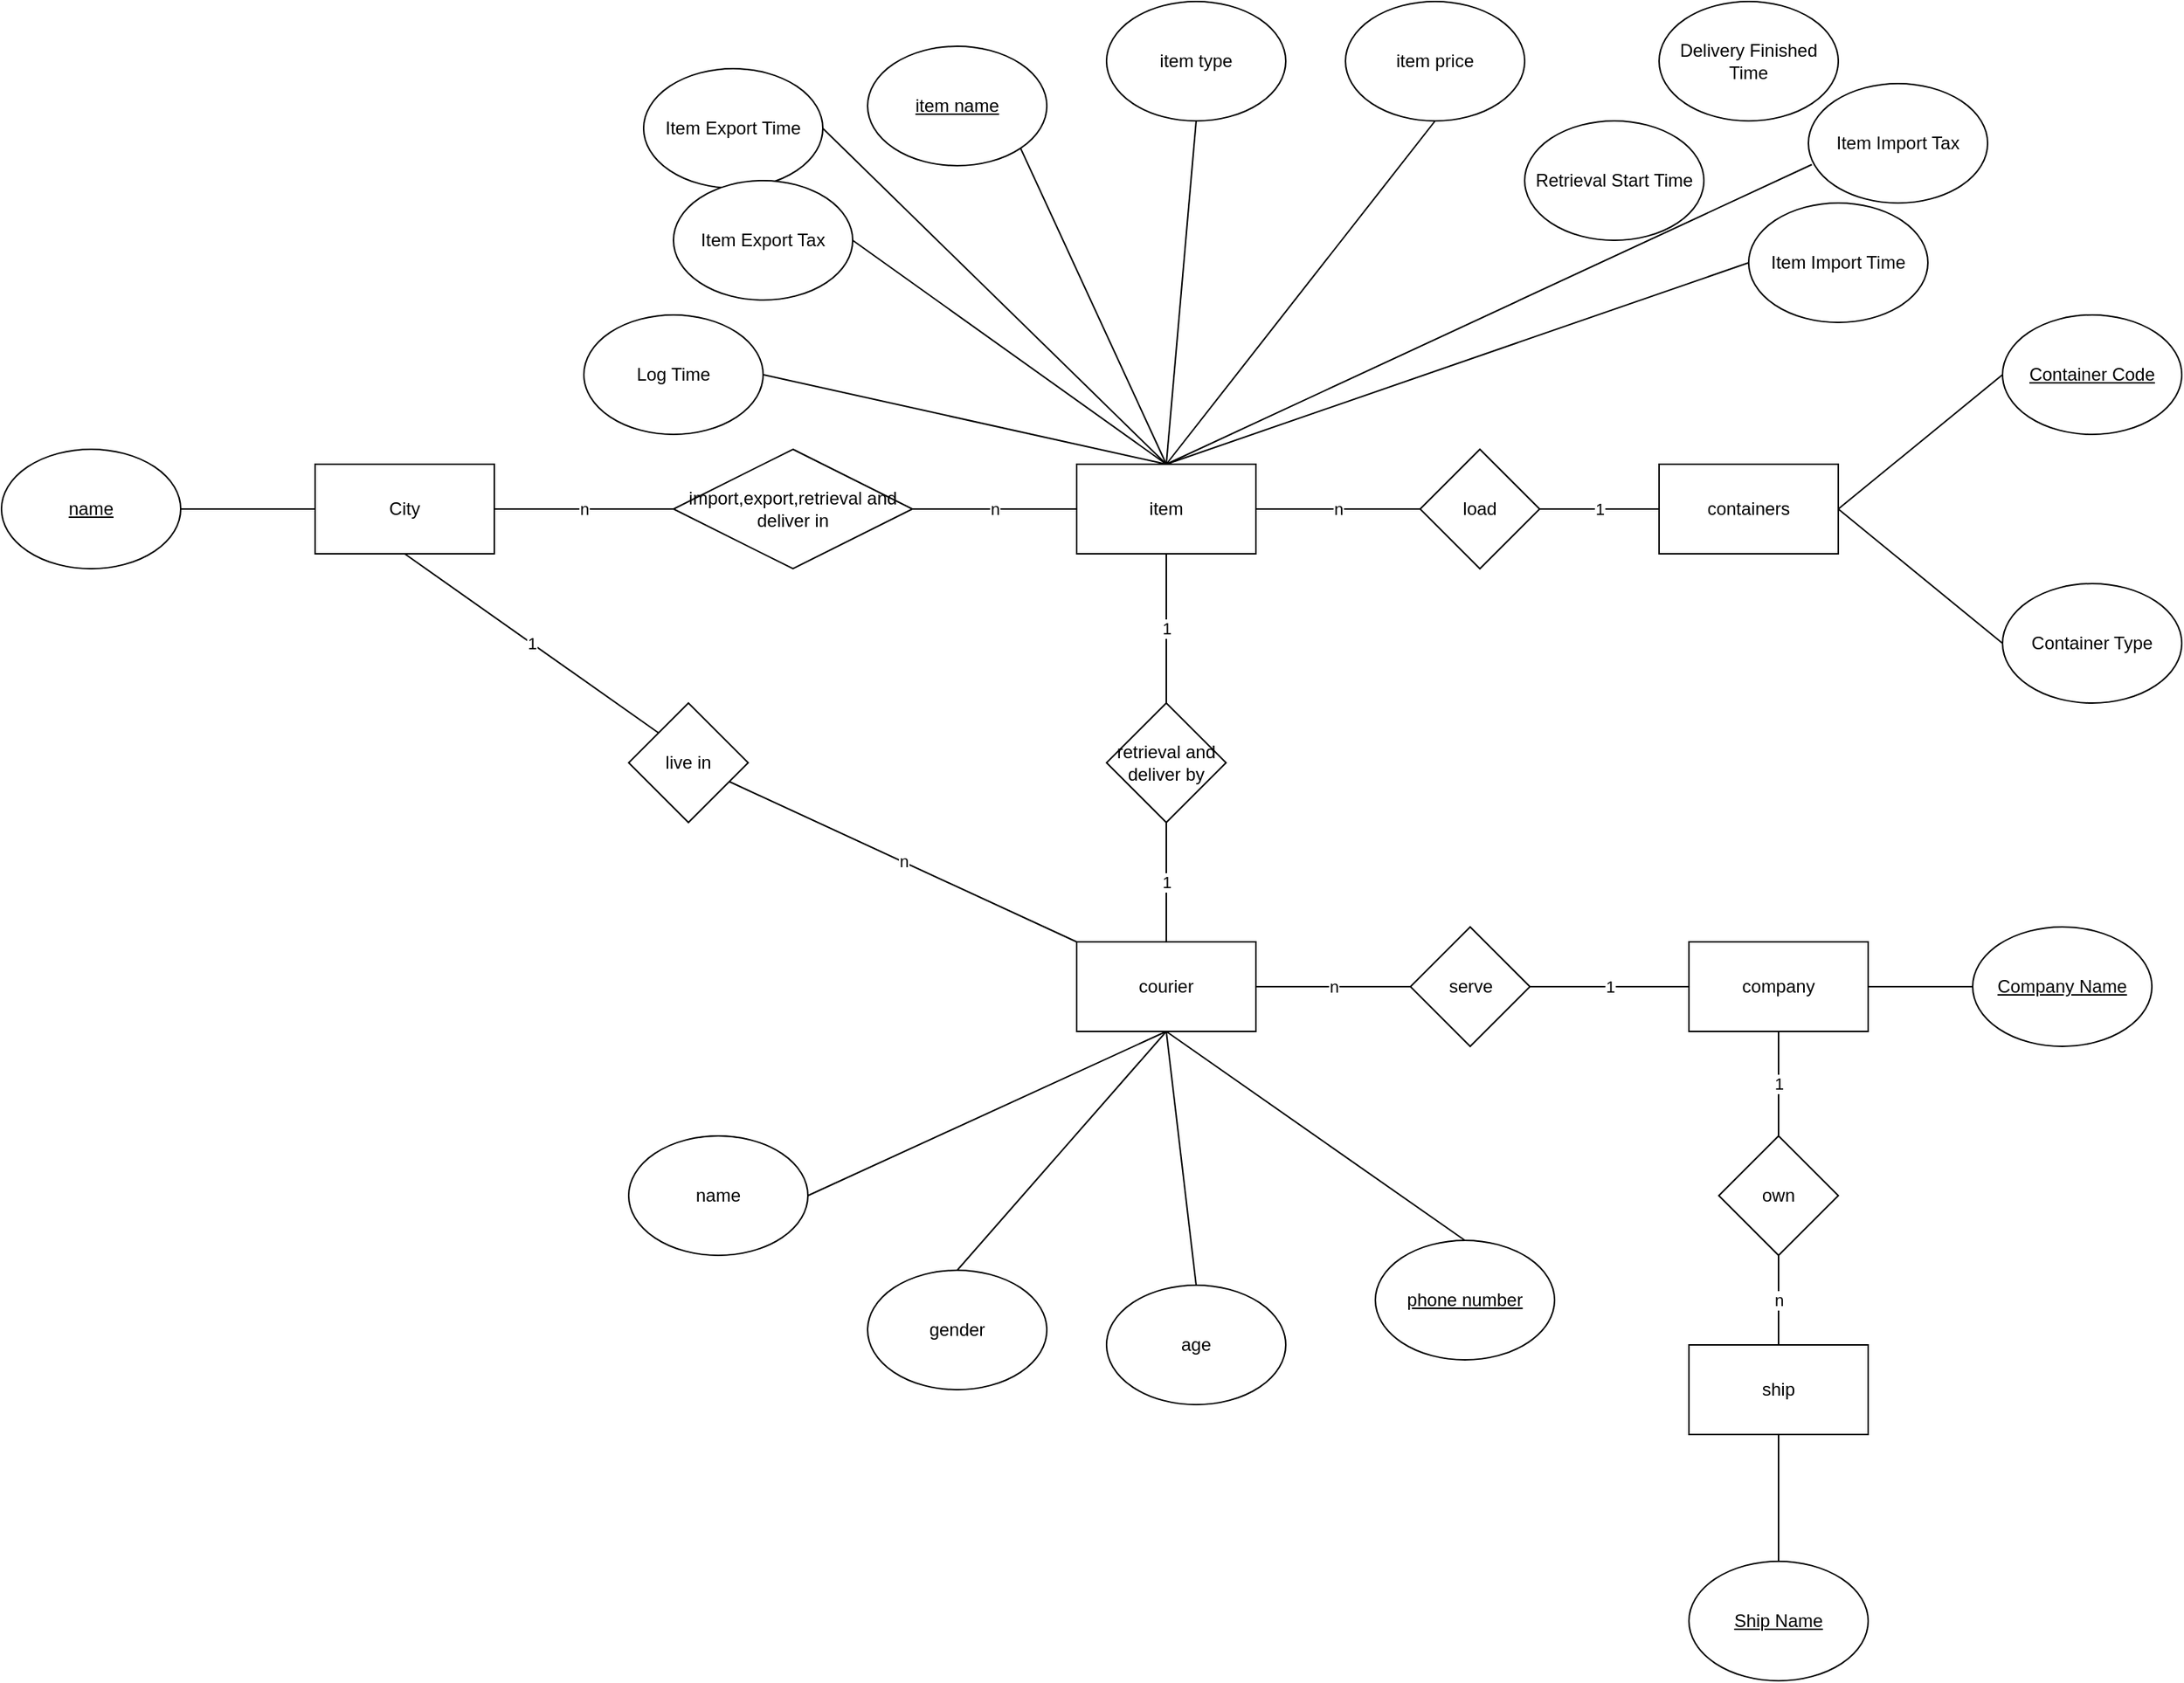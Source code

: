 <mxfile>
    <diagram id="9JRDFGQgqZQXxWSo7eyY" name="第 1 页">
        <mxGraphModel dx="1927" dy="638" grid="1" gridSize="10" guides="1" tooltips="1" connect="1" arrows="1" fold="1" page="1" pageScale="1" pageWidth="827" pageHeight="1169" math="0" shadow="0">
            <root>
                <mxCell id="0"/>
                <mxCell id="1" parent="0"/>
                <mxCell id="2" value="item" style="rounded=0;whiteSpace=wrap;html=1;" vertex="1" parent="1">
                    <mxGeometry x="150" y="330" width="120" height="60" as="geometry"/>
                </mxCell>
                <mxCell id="3" value="item name" style="ellipse;whiteSpace=wrap;html=1;fontStyle=4" vertex="1" parent="1">
                    <mxGeometry x="10" y="50" width="120" height="80" as="geometry"/>
                </mxCell>
                <mxCell id="4" value="" style="endArrow=none;html=1;entryX=1;entryY=1;entryDx=0;entryDy=0;exitX=0.5;exitY=0;exitDx=0;exitDy=0;" edge="1" parent="1" source="2" target="3">
                    <mxGeometry width="50" height="50" relative="1" as="geometry">
                        <mxPoint x="140" y="310" as="sourcePoint"/>
                        <mxPoint x="190" y="260" as="targetPoint"/>
                    </mxGeometry>
                </mxCell>
                <mxCell id="5" value="item type" style="ellipse;whiteSpace=wrap;html=1;" vertex="1" parent="1">
                    <mxGeometry x="170" y="20" width="120" height="80" as="geometry"/>
                </mxCell>
                <mxCell id="6" value="" style="endArrow=none;html=1;exitX=0.5;exitY=1;exitDx=0;exitDy=0;entryX=0.5;entryY=0;entryDx=0;entryDy=0;" edge="1" parent="1" source="5" target="2">
                    <mxGeometry width="50" height="50" relative="1" as="geometry">
                        <mxPoint x="120" y="340" as="sourcePoint"/>
                        <mxPoint x="160" y="260" as="targetPoint"/>
                    </mxGeometry>
                </mxCell>
                <mxCell id="7" value="item price" style="ellipse;whiteSpace=wrap;html=1;" vertex="1" parent="1">
                    <mxGeometry x="330" y="20" width="120" height="80" as="geometry"/>
                </mxCell>
                <mxCell id="9" value="" style="endArrow=none;html=1;exitX=0.5;exitY=0;exitDx=0;exitDy=0;entryX=0.5;entryY=1;entryDx=0;entryDy=0;" edge="1" parent="1" source="2" target="7">
                    <mxGeometry width="50" height="50" relative="1" as="geometry">
                        <mxPoint x="160" y="330" as="sourcePoint"/>
                        <mxPoint x="170" y="290" as="targetPoint"/>
                    </mxGeometry>
                </mxCell>
                <mxCell id="72" style="edgeStyle=none;html=1;exitX=0;exitY=0.5;exitDx=0;exitDy=0;" edge="1" parent="1" source="12">
                    <mxGeometry relative="1" as="geometry">
                        <mxPoint x="170" y="700" as="targetPoint"/>
                    </mxGeometry>
                </mxCell>
                <mxCell id="12" value="courier" style="rounded=0;whiteSpace=wrap;html=1;" vertex="1" parent="1">
                    <mxGeometry x="150" y="650" width="120" height="60" as="geometry"/>
                </mxCell>
                <mxCell id="15" value="company" style="rounded=0;whiteSpace=wrap;html=1;" vertex="1" parent="1">
                    <mxGeometry x="560" y="650" width="120" height="60" as="geometry"/>
                </mxCell>
                <mxCell id="17" value="ship" style="rounded=0;whiteSpace=wrap;html=1;" vertex="1" parent="1">
                    <mxGeometry x="560" y="920" width="120" height="60" as="geometry"/>
                </mxCell>
                <mxCell id="21" value="containers" style="rounded=0;whiteSpace=wrap;html=1;" vertex="1" parent="1">
                    <mxGeometry x="540" y="330" width="120" height="60" as="geometry"/>
                </mxCell>
                <mxCell id="22" value="&#10;&#10;Retrieval Start Time&#10;&#10;" style="ellipse;whiteSpace=wrap;html=1;" vertex="1" parent="1">
                    <mxGeometry x="450" y="100" width="120" height="80" as="geometry"/>
                </mxCell>
                <mxCell id="23" value="name" style="ellipse;whiteSpace=wrap;html=1;" vertex="1" parent="1">
                    <mxGeometry x="-150" y="780" width="120" height="80" as="geometry"/>
                </mxCell>
                <mxCell id="24" value="gender" style="ellipse;whiteSpace=wrap;html=1;" vertex="1" parent="1">
                    <mxGeometry x="10" y="870" width="120" height="80" as="geometry"/>
                </mxCell>
                <mxCell id="25" value="age" style="ellipse;whiteSpace=wrap;html=1;" vertex="1" parent="1">
                    <mxGeometry x="170" y="880" width="120" height="80" as="geometry"/>
                </mxCell>
                <mxCell id="26" value="phone number" style="ellipse;whiteSpace=wrap;html=1;fontStyle=4" vertex="1" parent="1">
                    <mxGeometry x="350" y="850" width="120" height="80" as="geometry"/>
                </mxCell>
                <mxCell id="27" value="" style="endArrow=none;html=1;entryX=0.5;entryY=0;entryDx=0;entryDy=0;exitX=0.5;exitY=1;exitDx=0;exitDy=0;" edge="1" parent="1" source="12" target="26">
                    <mxGeometry width="50" height="50" relative="1" as="geometry">
                        <mxPoint x="90" y="650" as="sourcePoint"/>
                        <mxPoint x="70" y="510" as="targetPoint"/>
                    </mxGeometry>
                </mxCell>
                <mxCell id="28" value="" style="endArrow=none;html=1;entryX=0.5;entryY=1;entryDx=0;entryDy=0;exitX=1;exitY=0.5;exitDx=0;exitDy=0;" edge="1" parent="1" source="23" target="12">
                    <mxGeometry width="50" height="50" relative="1" as="geometry">
                        <mxPoint x="-110" y="800" as="sourcePoint"/>
                        <mxPoint x="100" y="550" as="targetPoint"/>
                    </mxGeometry>
                </mxCell>
                <mxCell id="29" value="" style="endArrow=none;html=1;exitX=0.5;exitY=0;exitDx=0;exitDy=0;entryX=0.5;entryY=1;entryDx=0;entryDy=0;" edge="1" parent="1" source="24" target="12">
                    <mxGeometry width="50" height="50" relative="1" as="geometry">
                        <mxPoint x="80" y="610" as="sourcePoint"/>
                        <mxPoint x="130" y="560" as="targetPoint"/>
                    </mxGeometry>
                </mxCell>
                <mxCell id="30" value="" style="endArrow=none;html=1;exitX=0.5;exitY=0;exitDx=0;exitDy=0;entryX=0.5;entryY=1;entryDx=0;entryDy=0;" edge="1" parent="1" source="25" target="12">
                    <mxGeometry width="50" height="50" relative="1" as="geometry">
                        <mxPoint x="80" y="810" as="sourcePoint"/>
                        <mxPoint x="130" y="760" as="targetPoint"/>
                    </mxGeometry>
                </mxCell>
                <mxCell id="37" value="Delivery Finished Time" style="ellipse;whiteSpace=wrap;html=1;" vertex="1" parent="1">
                    <mxGeometry x="540" y="20" width="120" height="80" as="geometry"/>
                </mxCell>
                <mxCell id="42" value="Item Import Time" style="ellipse;whiteSpace=wrap;html=1;" vertex="1" parent="1">
                    <mxGeometry x="600" y="155" width="120" height="80" as="geometry"/>
                </mxCell>
                <mxCell id="43" value="Item Import Tax" style="ellipse;whiteSpace=wrap;html=1;" vertex="1" parent="1">
                    <mxGeometry x="640" y="75" width="120" height="80" as="geometry"/>
                </mxCell>
                <mxCell id="46" value="Item Export Time" style="ellipse;whiteSpace=wrap;html=1;" vertex="1" parent="1">
                    <mxGeometry x="-140" y="65" width="120" height="80" as="geometry"/>
                </mxCell>
                <mxCell id="47" value="Item Export Tax" style="ellipse;whiteSpace=wrap;html=1;" vertex="1" parent="1">
                    <mxGeometry x="-120" y="140" width="120" height="80" as="geometry"/>
                </mxCell>
                <mxCell id="49" value="Container Code" style="ellipse;whiteSpace=wrap;html=1;fontStyle=4" vertex="1" parent="1">
                    <mxGeometry x="770" y="230" width="120" height="80" as="geometry"/>
                </mxCell>
                <mxCell id="50" value="" style="endArrow=none;html=1;entryX=0;entryY=0.5;entryDx=0;entryDy=0;exitX=1;exitY=0.5;exitDx=0;exitDy=0;" edge="1" parent="1" source="21" target="49">
                    <mxGeometry width="50" height="50" relative="1" as="geometry">
                        <mxPoint x="370" y="255" as="sourcePoint"/>
                        <mxPoint x="420" y="205" as="targetPoint"/>
                    </mxGeometry>
                </mxCell>
                <mxCell id="51" value="Container Type" style="ellipse;whiteSpace=wrap;html=1;" vertex="1" parent="1">
                    <mxGeometry x="770" y="410" width="120" height="80" as="geometry"/>
                </mxCell>
                <mxCell id="52" value="" style="endArrow=none;html=1;entryX=1;entryY=0.5;entryDx=0;entryDy=0;exitX=0;exitY=0.5;exitDx=0;exitDy=0;" edge="1" parent="1" source="51" target="21">
                    <mxGeometry width="50" height="50" relative="1" as="geometry">
                        <mxPoint x="370" y="255" as="sourcePoint"/>
                        <mxPoint x="420" y="205" as="targetPoint"/>
                    </mxGeometry>
                </mxCell>
                <mxCell id="54" value="Ship Name" style="ellipse;whiteSpace=wrap;html=1;fontStyle=4" vertex="1" parent="1">
                    <mxGeometry x="560" y="1065" width="120" height="80" as="geometry"/>
                </mxCell>
                <mxCell id="55" value="Company Name" style="ellipse;whiteSpace=wrap;html=1;fontStyle=4" vertex="1" parent="1">
                    <mxGeometry x="750" y="640" width="120" height="80" as="geometry"/>
                </mxCell>
                <mxCell id="56" value="Log Time" style="ellipse;whiteSpace=wrap;html=1;" vertex="1" parent="1">
                    <mxGeometry x="-180" y="230" width="120" height="80" as="geometry"/>
                </mxCell>
                <mxCell id="57" value="" style="endArrow=none;html=1;exitX=0.5;exitY=0;exitDx=0;exitDy=0;entryX=0.5;entryY=1;entryDx=0;entryDy=0;" edge="1" parent="1" source="54" target="17">
                    <mxGeometry width="50" height="50" relative="1" as="geometry">
                        <mxPoint x="300" y="855" as="sourcePoint"/>
                        <mxPoint x="350" y="805" as="targetPoint"/>
                    </mxGeometry>
                </mxCell>
                <mxCell id="59" value="serve" style="rhombus;whiteSpace=wrap;html=1;" vertex="1" parent="1">
                    <mxGeometry x="373.5" y="640" width="80" height="80" as="geometry"/>
                </mxCell>
                <mxCell id="60" value="n" style="endArrow=none;html=1;exitX=1;exitY=0.5;exitDx=0;exitDy=0;entryX=0;entryY=0.5;entryDx=0;entryDy=0;" edge="1" parent="1" source="12" target="59">
                    <mxGeometry width="50" height="50" relative="1" as="geometry">
                        <mxPoint x="200" y="660" as="sourcePoint"/>
                        <mxPoint x="250" y="610" as="targetPoint"/>
                    </mxGeometry>
                </mxCell>
                <mxCell id="61" value="1" style="endArrow=none;html=1;exitX=1;exitY=0.5;exitDx=0;exitDy=0;entryX=0;entryY=0.5;entryDx=0;entryDy=0;" edge="1" parent="1" source="59" target="15">
                    <mxGeometry width="50" height="50" relative="1" as="geometry">
                        <mxPoint x="510" y="670" as="sourcePoint"/>
                        <mxPoint x="380" y="610" as="targetPoint"/>
                    </mxGeometry>
                </mxCell>
                <mxCell id="63" value="own" style="rhombus;whiteSpace=wrap;html=1;" vertex="1" parent="1">
                    <mxGeometry x="580" y="780" width="80" height="80" as="geometry"/>
                </mxCell>
                <mxCell id="64" value="1" style="endArrow=none;html=1;entryX=0.5;entryY=1;entryDx=0;entryDy=0;" edge="1" parent="1" source="63" target="15">
                    <mxGeometry width="50" height="50" relative="1" as="geometry">
                        <mxPoint x="370" y="810" as="sourcePoint"/>
                        <mxPoint x="420" y="760" as="targetPoint"/>
                    </mxGeometry>
                </mxCell>
                <mxCell id="65" value="n" style="endArrow=none;html=1;exitX=0.5;exitY=0;exitDx=0;exitDy=0;entryX=0.5;entryY=1;entryDx=0;entryDy=0;" edge="1" parent="1" source="17" target="63">
                    <mxGeometry width="50" height="50" relative="1" as="geometry">
                        <mxPoint x="370" y="810" as="sourcePoint"/>
                        <mxPoint x="420" y="760" as="targetPoint"/>
                    </mxGeometry>
                </mxCell>
                <mxCell id="69" value="City" style="rounded=0;whiteSpace=wrap;html=1;" vertex="1" parent="1">
                    <mxGeometry x="-360" y="330" width="120" height="60" as="geometry"/>
                </mxCell>
                <mxCell id="79" value="retrieval and deliver by" style="rhombus;whiteSpace=wrap;html=1;" vertex="1" parent="1">
                    <mxGeometry x="170" y="490" width="80" height="80" as="geometry"/>
                </mxCell>
                <mxCell id="80" value="1" style="endArrow=none;html=1;exitX=0.5;exitY=0;exitDx=0;exitDy=0;entryX=0.5;entryY=1;entryDx=0;entryDy=0;" edge="1" parent="1" source="79" target="2">
                    <mxGeometry width="50" height="50" relative="1" as="geometry">
                        <mxPoint x="320" y="640" as="sourcePoint"/>
                        <mxPoint x="370" y="590" as="targetPoint"/>
                    </mxGeometry>
                </mxCell>
                <mxCell id="81" value="1" style="endArrow=none;html=1;exitX=0.5;exitY=0;exitDx=0;exitDy=0;entryX=0.5;entryY=1;entryDx=0;entryDy=0;" edge="1" parent="1" source="12" target="79">
                    <mxGeometry width="50" height="50" relative="1" as="geometry">
                        <mxPoint x="320" y="640" as="sourcePoint"/>
                        <mxPoint x="370" y="590" as="targetPoint"/>
                    </mxGeometry>
                </mxCell>
                <mxCell id="82" value="load" style="rhombus;whiteSpace=wrap;html=1;" vertex="1" parent="1">
                    <mxGeometry x="380" y="320" width="80" height="80" as="geometry"/>
                </mxCell>
                <mxCell id="83" value="n" style="endArrow=none;html=1;exitX=1;exitY=0.5;exitDx=0;exitDy=0;entryX=0;entryY=0.5;entryDx=0;entryDy=0;" edge="1" parent="1" source="2" target="82">
                    <mxGeometry width="50" height="50" relative="1" as="geometry">
                        <mxPoint x="490" y="430" as="sourcePoint"/>
                        <mxPoint x="380" y="360" as="targetPoint"/>
                    </mxGeometry>
                </mxCell>
                <mxCell id="84" value="1" style="endArrow=none;html=1;exitX=1;exitY=0.5;exitDx=0;exitDy=0;entryX=0;entryY=0.5;entryDx=0;entryDy=0;" edge="1" parent="1" source="82" target="21">
                    <mxGeometry width="50" height="50" relative="1" as="geometry">
                        <mxPoint x="490" y="430" as="sourcePoint"/>
                        <mxPoint x="540" y="380" as="targetPoint"/>
                    </mxGeometry>
                </mxCell>
                <mxCell id="90" value="" style="endArrow=none;html=1;exitX=1;exitY=0.5;exitDx=0;exitDy=0;entryX=0.5;entryY=0;entryDx=0;entryDy=0;" edge="1" parent="1" source="46" target="2">
                    <mxGeometry width="50" height="50" relative="1" as="geometry">
                        <mxPoint x="460" y="450" as="sourcePoint"/>
                        <mxPoint x="510" y="400" as="targetPoint"/>
                    </mxGeometry>
                </mxCell>
                <mxCell id="91" value="" style="endArrow=none;html=1;exitX=0;exitY=0.5;exitDx=0;exitDy=0;" edge="1" parent="1" source="42">
                    <mxGeometry width="50" height="50" relative="1" as="geometry">
                        <mxPoint x="460" y="450" as="sourcePoint"/>
                        <mxPoint x="210" y="330" as="targetPoint"/>
                    </mxGeometry>
                </mxCell>
                <mxCell id="92" value="" style="endArrow=none;html=1;exitX=0.5;exitY=0;exitDx=0;exitDy=0;entryX=0.019;entryY=0.678;entryDx=0;entryDy=0;entryPerimeter=0;" edge="1" parent="1" source="2" target="43">
                    <mxGeometry width="50" height="50" relative="1" as="geometry">
                        <mxPoint x="480" y="450" as="sourcePoint"/>
                        <mxPoint x="530" y="400" as="targetPoint"/>
                    </mxGeometry>
                </mxCell>
                <mxCell id="93" value="" style="endArrow=none;html=1;exitX=1;exitY=0.5;exitDx=0;exitDy=0;" edge="1" parent="1" source="47">
                    <mxGeometry width="50" height="50" relative="1" as="geometry">
                        <mxPoint x="500" y="450" as="sourcePoint"/>
                        <mxPoint x="210" y="330" as="targetPoint"/>
                    </mxGeometry>
                </mxCell>
                <mxCell id="94" value="import,export,retrieval and deliver in" style="rhombus;whiteSpace=wrap;html=1;" vertex="1" parent="1">
                    <mxGeometry x="-120" y="320" width="160" height="80" as="geometry"/>
                </mxCell>
                <mxCell id="95" value="n" style="endArrow=none;html=1;exitX=1;exitY=0.5;exitDx=0;exitDy=0;" edge="1" parent="1" source="94">
                    <mxGeometry width="50" height="50" relative="1" as="geometry">
                        <mxPoint x="280" y="410" as="sourcePoint"/>
                        <mxPoint x="150" y="360" as="targetPoint"/>
                    </mxGeometry>
                </mxCell>
                <mxCell id="96" value="n" style="endArrow=none;html=1;exitX=1;exitY=0.5;exitDx=0;exitDy=0;entryX=0;entryY=0.5;entryDx=0;entryDy=0;" edge="1" parent="1" source="69" target="94">
                    <mxGeometry width="50" height="50" relative="1" as="geometry">
                        <mxPoint x="140" y="500" as="sourcePoint"/>
                        <mxPoint x="190" y="450" as="targetPoint"/>
                    </mxGeometry>
                </mxCell>
                <mxCell id="97" value="n" style="endArrow=none;html=1;exitX=0;exitY=0;exitDx=0;exitDy=0;" edge="1" parent="1" source="12" target="98">
                    <mxGeometry width="50" height="50" relative="1" as="geometry">
                        <mxPoint x="310" y="460" as="sourcePoint"/>
                        <mxPoint x="-40" y="540" as="targetPoint"/>
                    </mxGeometry>
                </mxCell>
                <mxCell id="98" value="live in" style="rhombus;whiteSpace=wrap;html=1;" vertex="1" parent="1">
                    <mxGeometry x="-150" y="490" width="80" height="80" as="geometry"/>
                </mxCell>
                <mxCell id="99" value="1" style="endArrow=none;html=1;exitX=0;exitY=0;exitDx=0;exitDy=0;entryX=0.5;entryY=1;entryDx=0;entryDy=0;" edge="1" parent="1" source="98" target="69">
                    <mxGeometry width="50" height="50" relative="1" as="geometry">
                        <mxPoint x="310" y="460" as="sourcePoint"/>
                        <mxPoint x="360" y="410" as="targetPoint"/>
                    </mxGeometry>
                </mxCell>
                <mxCell id="100" value="" style="endArrow=none;html=1;exitX=1;exitY=0.5;exitDx=0;exitDy=0;entryX=0.5;entryY=0;entryDx=0;entryDy=0;" edge="1" parent="1" source="56" target="2">
                    <mxGeometry width="50" height="50" relative="1" as="geometry">
                        <mxPoint x="320" y="470" as="sourcePoint"/>
                        <mxPoint x="370" y="420" as="targetPoint"/>
                    </mxGeometry>
                </mxCell>
                <mxCell id="101" value="" style="endArrow=none;html=1;exitX=1;exitY=0.5;exitDx=0;exitDy=0;entryX=0;entryY=0.5;entryDx=0;entryDy=0;" edge="1" parent="1" source="15" target="55">
                    <mxGeometry width="50" height="50" relative="1" as="geometry">
                        <mxPoint x="320" y="810" as="sourcePoint"/>
                        <mxPoint x="370" y="760" as="targetPoint"/>
                    </mxGeometry>
                </mxCell>
                <mxCell id="102" value="name" style="ellipse;whiteSpace=wrap;html=1;fontStyle=4" vertex="1" parent="1">
                    <mxGeometry x="-570" y="320" width="120" height="80" as="geometry"/>
                </mxCell>
                <mxCell id="103" value="" style="endArrow=none;html=1;exitX=1;exitY=0.5;exitDx=0;exitDy=0;entryX=0;entryY=0.5;entryDx=0;entryDy=0;" edge="1" parent="1" source="102" target="69">
                    <mxGeometry width="50" height="50" relative="1" as="geometry">
                        <mxPoint x="230" y="440" as="sourcePoint"/>
                        <mxPoint x="280" y="390" as="targetPoint"/>
                    </mxGeometry>
                </mxCell>
            </root>
        </mxGraphModel>
    </diagram>
</mxfile>